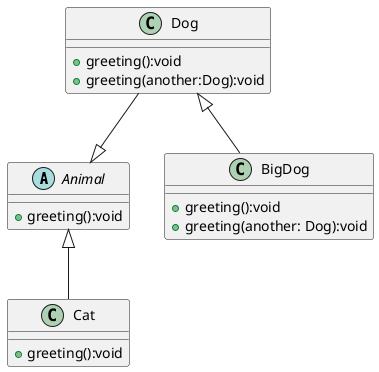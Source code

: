 @startuml
'https://plantuml.com/sequence-diagram

abstract class Animal{
    + greeting():void
    }
class Cat{
    + greeting():void
    }
class Dog{
    + greeting():void
    + greeting(another:Dog):void
    }
class BigDog{
    + greeting():void
    + greeting(another: Dog):void
    }

Animal <|--Cat
Dog --|>Animal
Dog<|--BigDog

@enduml